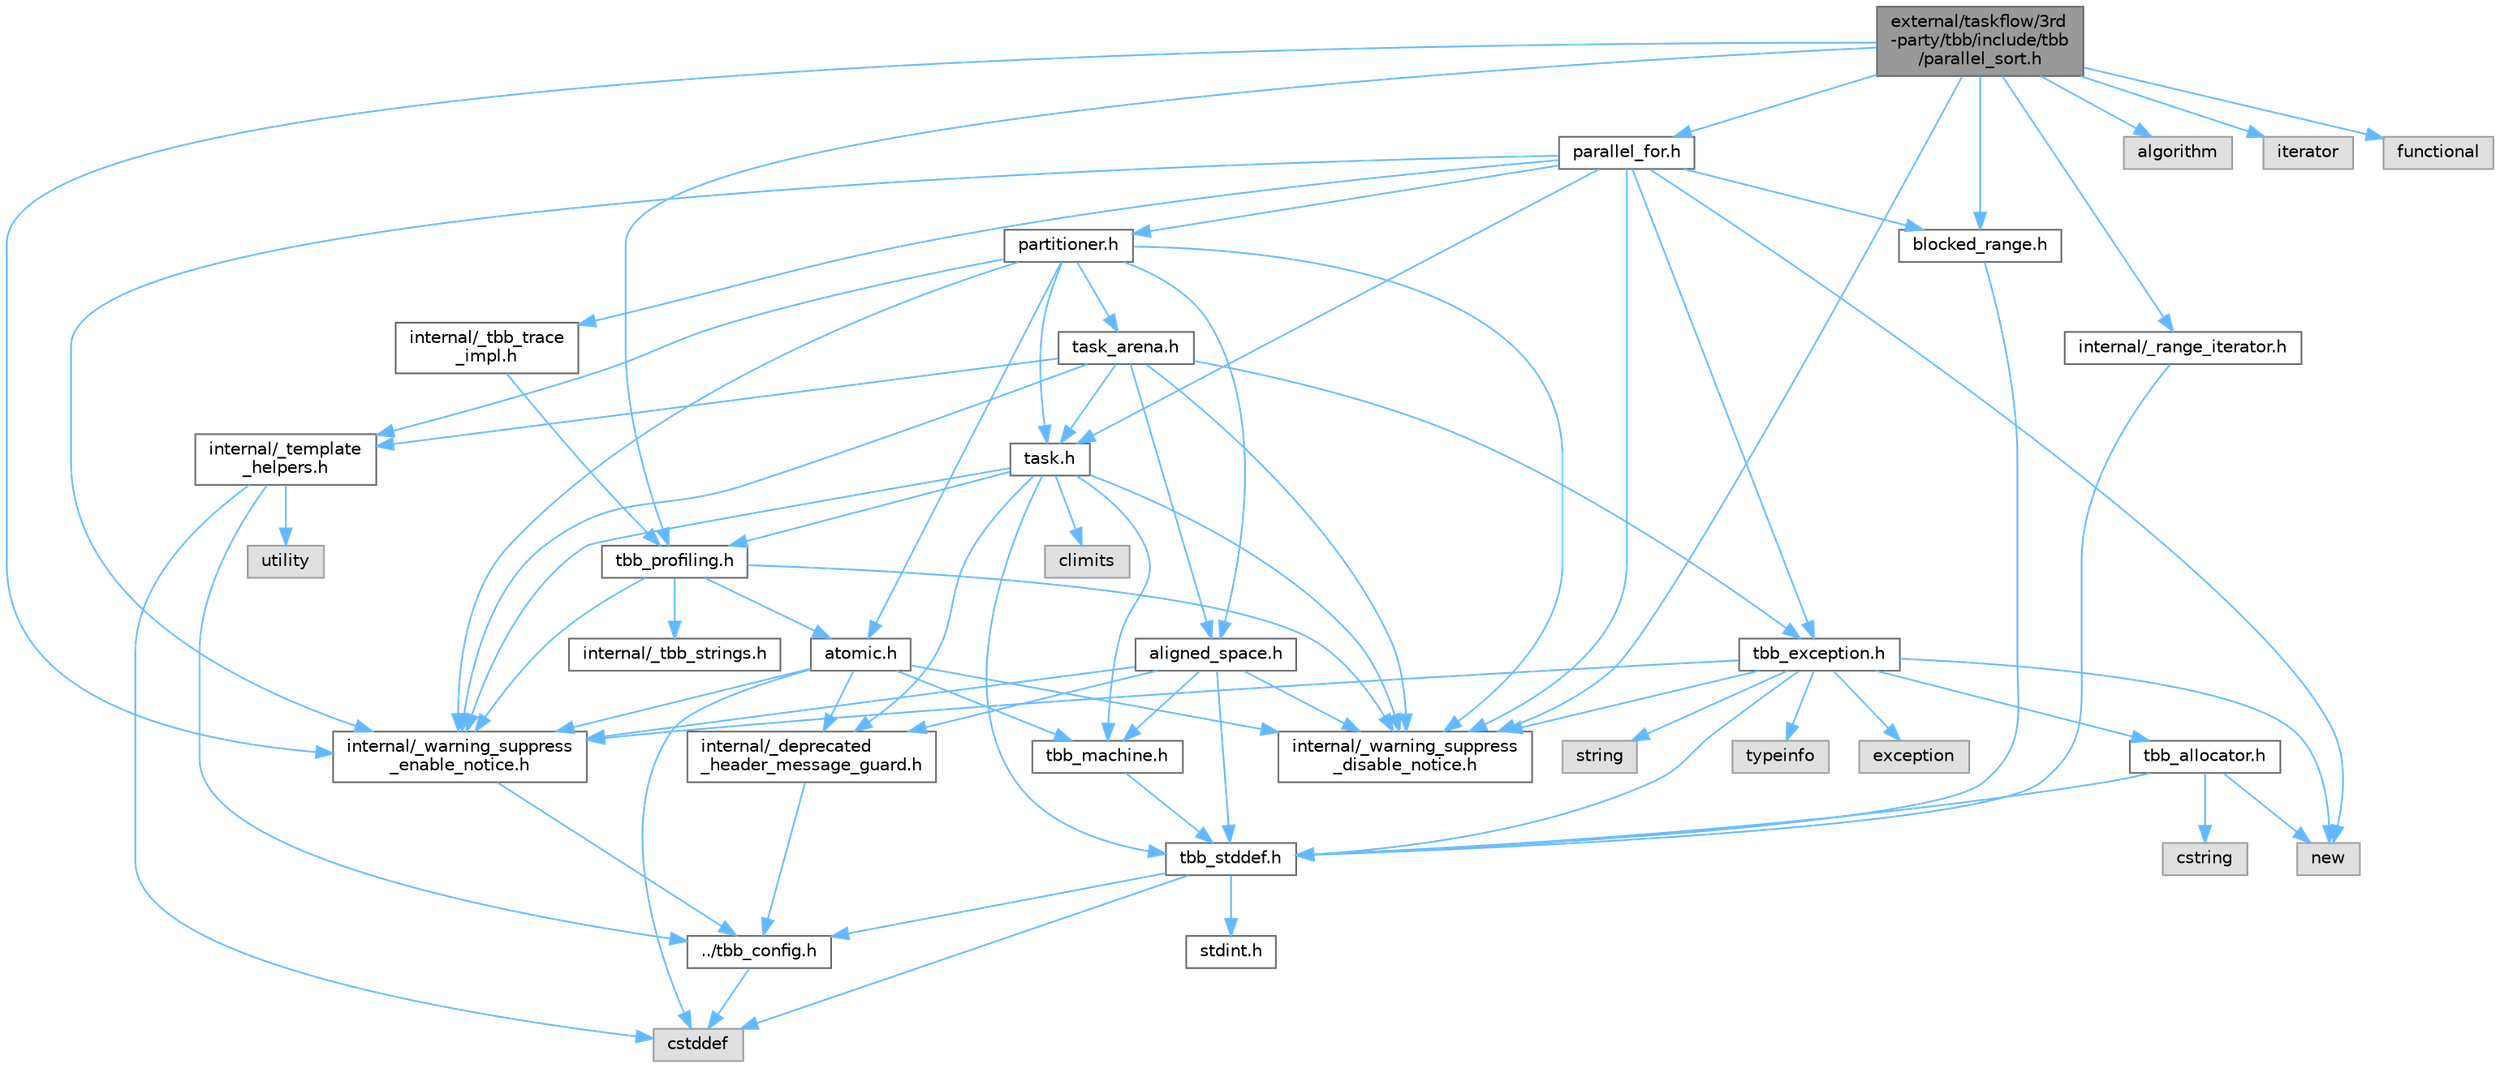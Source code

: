 digraph "external/taskflow/3rd-party/tbb/include/tbb/parallel_sort.h"
{
 // LATEX_PDF_SIZE
  bgcolor="transparent";
  edge [fontname=Helvetica,fontsize=10,labelfontname=Helvetica,labelfontsize=10];
  node [fontname=Helvetica,fontsize=10,shape=box,height=0.2,width=0.4];
  Node1 [id="Node000001",label="external/taskflow/3rd\l-party/tbb/include/tbb\l/parallel_sort.h",height=0.2,width=0.4,color="gray40", fillcolor="grey60", style="filled", fontcolor="black",tooltip=" "];
  Node1 -> Node2 [id="edge76_Node000001_Node000002",color="steelblue1",style="solid",tooltip=" "];
  Node2 [id="Node000002",label="internal/_warning_suppress\l_enable_notice.h",height=0.2,width=0.4,color="grey40", fillcolor="white", style="filled",URL="$__warning__suppress__enable__notice_8h.html",tooltip=" "];
  Node2 -> Node3 [id="edge77_Node000002_Node000003",color="steelblue1",style="solid",tooltip=" "];
  Node3 [id="Node000003",label="../tbb_config.h",height=0.2,width=0.4,color="grey40", fillcolor="white", style="filled",URL="$tbb__config_8h.html",tooltip=" "];
  Node3 -> Node4 [id="edge78_Node000003_Node000004",color="steelblue1",style="solid",tooltip=" "];
  Node4 [id="Node000004",label="cstddef",height=0.2,width=0.4,color="grey60", fillcolor="#E0E0E0", style="filled",tooltip=" "];
  Node1 -> Node5 [id="edge79_Node000001_Node000005",color="steelblue1",style="solid",tooltip=" "];
  Node5 [id="Node000005",label="parallel_for.h",height=0.2,width=0.4,color="grey40", fillcolor="white", style="filled",URL="$tbb_2parallel__for_8h.html",tooltip=" "];
  Node5 -> Node2 [id="edge80_Node000005_Node000002",color="steelblue1",style="solid",tooltip=" "];
  Node5 -> Node6 [id="edge81_Node000005_Node000006",color="steelblue1",style="solid",tooltip=" "];
  Node6 [id="Node000006",label="new",height=0.2,width=0.4,color="grey60", fillcolor="#E0E0E0", style="filled",tooltip=" "];
  Node5 -> Node7 [id="edge82_Node000005_Node000007",color="steelblue1",style="solid",tooltip=" "];
  Node7 [id="Node000007",label="task.h",height=0.2,width=0.4,color="grey40", fillcolor="white", style="filled",URL="$task_8h.html",tooltip=" "];
  Node7 -> Node8 [id="edge83_Node000007_Node000008",color="steelblue1",style="solid",tooltip=" "];
  Node8 [id="Node000008",label="internal/_deprecated\l_header_message_guard.h",height=0.2,width=0.4,color="grey40", fillcolor="white", style="filled",URL="$__deprecated__header__message__guard_8h.html",tooltip=" "];
  Node8 -> Node3 [id="edge84_Node000008_Node000003",color="steelblue1",style="solid",tooltip=" "];
  Node7 -> Node2 [id="edge85_Node000007_Node000002",color="steelblue1",style="solid",tooltip=" "];
  Node7 -> Node9 [id="edge86_Node000007_Node000009",color="steelblue1",style="solid",tooltip=" "];
  Node9 [id="Node000009",label="tbb_stddef.h",height=0.2,width=0.4,color="grey40", fillcolor="white", style="filled",URL="$tbb__stddef_8h.html",tooltip=" "];
  Node9 -> Node3 [id="edge87_Node000009_Node000003",color="steelblue1",style="solid",tooltip=" "];
  Node9 -> Node4 [id="edge88_Node000009_Node000004",color="steelblue1",style="solid",tooltip=" "];
  Node9 -> Node10 [id="edge89_Node000009_Node000010",color="steelblue1",style="solid",tooltip=" "];
  Node10 [id="Node000010",label="stdint.h",height=0.2,width=0.4,color="grey40", fillcolor="white", style="filled",URL="$stdint_8h.html",tooltip=" "];
  Node7 -> Node11 [id="edge90_Node000007_Node000011",color="steelblue1",style="solid",tooltip=" "];
  Node11 [id="Node000011",label="tbb_machine.h",height=0.2,width=0.4,color="grey40", fillcolor="white", style="filled",URL="$tbb__machine_8h.html",tooltip=" "];
  Node11 -> Node9 [id="edge91_Node000011_Node000009",color="steelblue1",style="solid",tooltip=" "];
  Node7 -> Node12 [id="edge92_Node000007_Node000012",color="steelblue1",style="solid",tooltip=" "];
  Node12 [id="Node000012",label="tbb_profiling.h",height=0.2,width=0.4,color="grey40", fillcolor="white", style="filled",URL="$tbb__profiling_8h.html",tooltip=" "];
  Node12 -> Node2 [id="edge93_Node000012_Node000002",color="steelblue1",style="solid",tooltip=" "];
  Node12 -> Node13 [id="edge94_Node000012_Node000013",color="steelblue1",style="solid",tooltip=" "];
  Node13 [id="Node000013",label="internal/_tbb_strings.h",height=0.2,width=0.4,color="grey40", fillcolor="white", style="filled",URL="$__tbb__strings_8h.html",tooltip=" "];
  Node12 -> Node14 [id="edge95_Node000012_Node000014",color="steelblue1",style="solid",tooltip=" "];
  Node14 [id="Node000014",label="atomic.h",height=0.2,width=0.4,color="grey40", fillcolor="white", style="filled",URL="$external_2taskflow_23rd-party_2tbb_2include_2tbb_2atomic_8h.html",tooltip=" "];
  Node14 -> Node8 [id="edge96_Node000014_Node000008",color="steelblue1",style="solid",tooltip=" "];
  Node14 -> Node2 [id="edge97_Node000014_Node000002",color="steelblue1",style="solid",tooltip=" "];
  Node14 -> Node4 [id="edge98_Node000014_Node000004",color="steelblue1",style="solid",tooltip=" "];
  Node14 -> Node11 [id="edge99_Node000014_Node000011",color="steelblue1",style="solid",tooltip=" "];
  Node14 -> Node15 [id="edge100_Node000014_Node000015",color="steelblue1",style="solid",tooltip=" "];
  Node15 [id="Node000015",label="internal/_warning_suppress\l_disable_notice.h",height=0.2,width=0.4,color="grey40", fillcolor="white", style="filled",URL="$__warning__suppress__disable__notice_8h.html",tooltip=" "];
  Node12 -> Node15 [id="edge101_Node000012_Node000015",color="steelblue1",style="solid",tooltip=" "];
  Node7 -> Node16 [id="edge102_Node000007_Node000016",color="steelblue1",style="solid",tooltip=" "];
  Node16 [id="Node000016",label="climits",height=0.2,width=0.4,color="grey60", fillcolor="#E0E0E0", style="filled",tooltip=" "];
  Node7 -> Node15 [id="edge103_Node000007_Node000015",color="steelblue1",style="solid",tooltip=" "];
  Node5 -> Node17 [id="edge104_Node000005_Node000017",color="steelblue1",style="solid",tooltip=" "];
  Node17 [id="Node000017",label="partitioner.h",height=0.2,width=0.4,color="grey40", fillcolor="white", style="filled",URL="$partitioner_8h.html",tooltip=" "];
  Node17 -> Node2 [id="edge105_Node000017_Node000002",color="steelblue1",style="solid",tooltip=" "];
  Node17 -> Node7 [id="edge106_Node000017_Node000007",color="steelblue1",style="solid",tooltip=" "];
  Node17 -> Node18 [id="edge107_Node000017_Node000018",color="steelblue1",style="solid",tooltip=" "];
  Node18 [id="Node000018",label="task_arena.h",height=0.2,width=0.4,color="grey40", fillcolor="white", style="filled",URL="$task__arena_8h.html",tooltip=" "];
  Node18 -> Node2 [id="edge108_Node000018_Node000002",color="steelblue1",style="solid",tooltip=" "];
  Node18 -> Node7 [id="edge109_Node000018_Node000007",color="steelblue1",style="solid",tooltip=" "];
  Node18 -> Node19 [id="edge110_Node000018_Node000019",color="steelblue1",style="solid",tooltip=" "];
  Node19 [id="Node000019",label="tbb_exception.h",height=0.2,width=0.4,color="grey40", fillcolor="white", style="filled",URL="$tbb__exception_8h.html",tooltip=" "];
  Node19 -> Node2 [id="edge111_Node000019_Node000002",color="steelblue1",style="solid",tooltip=" "];
  Node19 -> Node9 [id="edge112_Node000019_Node000009",color="steelblue1",style="solid",tooltip=" "];
  Node19 -> Node20 [id="edge113_Node000019_Node000020",color="steelblue1",style="solid",tooltip=" "];
  Node20 [id="Node000020",label="exception",height=0.2,width=0.4,color="grey60", fillcolor="#E0E0E0", style="filled",tooltip=" "];
  Node19 -> Node6 [id="edge114_Node000019_Node000006",color="steelblue1",style="solid",tooltip=" "];
  Node19 -> Node21 [id="edge115_Node000019_Node000021",color="steelblue1",style="solid",tooltip=" "];
  Node21 [id="Node000021",label="string",height=0.2,width=0.4,color="grey60", fillcolor="#E0E0E0", style="filled",tooltip=" "];
  Node19 -> Node22 [id="edge116_Node000019_Node000022",color="steelblue1",style="solid",tooltip=" "];
  Node22 [id="Node000022",label="tbb_allocator.h",height=0.2,width=0.4,color="grey40", fillcolor="white", style="filled",URL="$tbb__allocator_8h.html",tooltip=" "];
  Node22 -> Node9 [id="edge117_Node000022_Node000009",color="steelblue1",style="solid",tooltip=" "];
  Node22 -> Node6 [id="edge118_Node000022_Node000006",color="steelblue1",style="solid",tooltip=" "];
  Node22 -> Node23 [id="edge119_Node000022_Node000023",color="steelblue1",style="solid",tooltip=" "];
  Node23 [id="Node000023",label="cstring",height=0.2,width=0.4,color="grey60", fillcolor="#E0E0E0", style="filled",tooltip=" "];
  Node19 -> Node24 [id="edge120_Node000019_Node000024",color="steelblue1",style="solid",tooltip=" "];
  Node24 [id="Node000024",label="typeinfo",height=0.2,width=0.4,color="grey60", fillcolor="#E0E0E0", style="filled",tooltip=" "];
  Node19 -> Node15 [id="edge121_Node000019_Node000015",color="steelblue1",style="solid",tooltip=" "];
  Node18 -> Node25 [id="edge122_Node000018_Node000025",color="steelblue1",style="solid",tooltip=" "];
  Node25 [id="Node000025",label="internal/_template\l_helpers.h",height=0.2,width=0.4,color="grey40", fillcolor="white", style="filled",URL="$__template__helpers_8h.html",tooltip=" "];
  Node25 -> Node26 [id="edge123_Node000025_Node000026",color="steelblue1",style="solid",tooltip=" "];
  Node26 [id="Node000026",label="utility",height=0.2,width=0.4,color="grey60", fillcolor="#E0E0E0", style="filled",tooltip=" "];
  Node25 -> Node4 [id="edge124_Node000025_Node000004",color="steelblue1",style="solid",tooltip=" "];
  Node25 -> Node3 [id="edge125_Node000025_Node000003",color="steelblue1",style="solid",tooltip=" "];
  Node18 -> Node27 [id="edge126_Node000018_Node000027",color="steelblue1",style="solid",tooltip=" "];
  Node27 [id="Node000027",label="aligned_space.h",height=0.2,width=0.4,color="grey40", fillcolor="white", style="filled",URL="$aligned__space_8h.html",tooltip=" "];
  Node27 -> Node8 [id="edge127_Node000027_Node000008",color="steelblue1",style="solid",tooltip=" "];
  Node27 -> Node2 [id="edge128_Node000027_Node000002",color="steelblue1",style="solid",tooltip=" "];
  Node27 -> Node9 [id="edge129_Node000027_Node000009",color="steelblue1",style="solid",tooltip=" "];
  Node27 -> Node11 [id="edge130_Node000027_Node000011",color="steelblue1",style="solid",tooltip=" "];
  Node27 -> Node15 [id="edge131_Node000027_Node000015",color="steelblue1",style="solid",tooltip=" "];
  Node18 -> Node15 [id="edge132_Node000018_Node000015",color="steelblue1",style="solid",tooltip=" "];
  Node17 -> Node27 [id="edge133_Node000017_Node000027",color="steelblue1",style="solid",tooltip=" "];
  Node17 -> Node14 [id="edge134_Node000017_Node000014",color="steelblue1",style="solid",tooltip=" "];
  Node17 -> Node25 [id="edge135_Node000017_Node000025",color="steelblue1",style="solid",tooltip=" "];
  Node17 -> Node15 [id="edge136_Node000017_Node000015",color="steelblue1",style="solid",tooltip=" "];
  Node5 -> Node28 [id="edge137_Node000005_Node000028",color="steelblue1",style="solid",tooltip=" "];
  Node28 [id="Node000028",label="blocked_range.h",height=0.2,width=0.4,color="grey40", fillcolor="white", style="filled",URL="$blocked__range_8h.html",tooltip=" "];
  Node28 -> Node9 [id="edge138_Node000028_Node000009",color="steelblue1",style="solid",tooltip=" "];
  Node5 -> Node19 [id="edge139_Node000005_Node000019",color="steelblue1",style="solid",tooltip=" "];
  Node5 -> Node29 [id="edge140_Node000005_Node000029",color="steelblue1",style="solid",tooltip=" "];
  Node29 [id="Node000029",label="internal/_tbb_trace\l_impl.h",height=0.2,width=0.4,color="grey40", fillcolor="white", style="filled",URL="$__tbb__trace__impl_8h.html",tooltip=" "];
  Node29 -> Node12 [id="edge141_Node000029_Node000012",color="steelblue1",style="solid",tooltip=" "];
  Node5 -> Node15 [id="edge142_Node000005_Node000015",color="steelblue1",style="solid",tooltip=" "];
  Node1 -> Node28 [id="edge143_Node000001_Node000028",color="steelblue1",style="solid",tooltip=" "];
  Node1 -> Node30 [id="edge144_Node000001_Node000030",color="steelblue1",style="solid",tooltip=" "];
  Node30 [id="Node000030",label="internal/_range_iterator.h",height=0.2,width=0.4,color="grey40", fillcolor="white", style="filled",URL="$__range__iterator_8h.html",tooltip=" "];
  Node30 -> Node9 [id="edge145_Node000030_Node000009",color="steelblue1",style="solid",tooltip=" "];
  Node1 -> Node31 [id="edge146_Node000001_Node000031",color="steelblue1",style="solid",tooltip=" "];
  Node31 [id="Node000031",label="algorithm",height=0.2,width=0.4,color="grey60", fillcolor="#E0E0E0", style="filled",tooltip=" "];
  Node1 -> Node32 [id="edge147_Node000001_Node000032",color="steelblue1",style="solid",tooltip=" "];
  Node32 [id="Node000032",label="iterator",height=0.2,width=0.4,color="grey60", fillcolor="#E0E0E0", style="filled",tooltip=" "];
  Node1 -> Node33 [id="edge148_Node000001_Node000033",color="steelblue1",style="solid",tooltip=" "];
  Node33 [id="Node000033",label="functional",height=0.2,width=0.4,color="grey60", fillcolor="#E0E0E0", style="filled",tooltip=" "];
  Node1 -> Node12 [id="edge149_Node000001_Node000012",color="steelblue1",style="solid",tooltip=" "];
  Node1 -> Node15 [id="edge150_Node000001_Node000015",color="steelblue1",style="solid",tooltip=" "];
}
